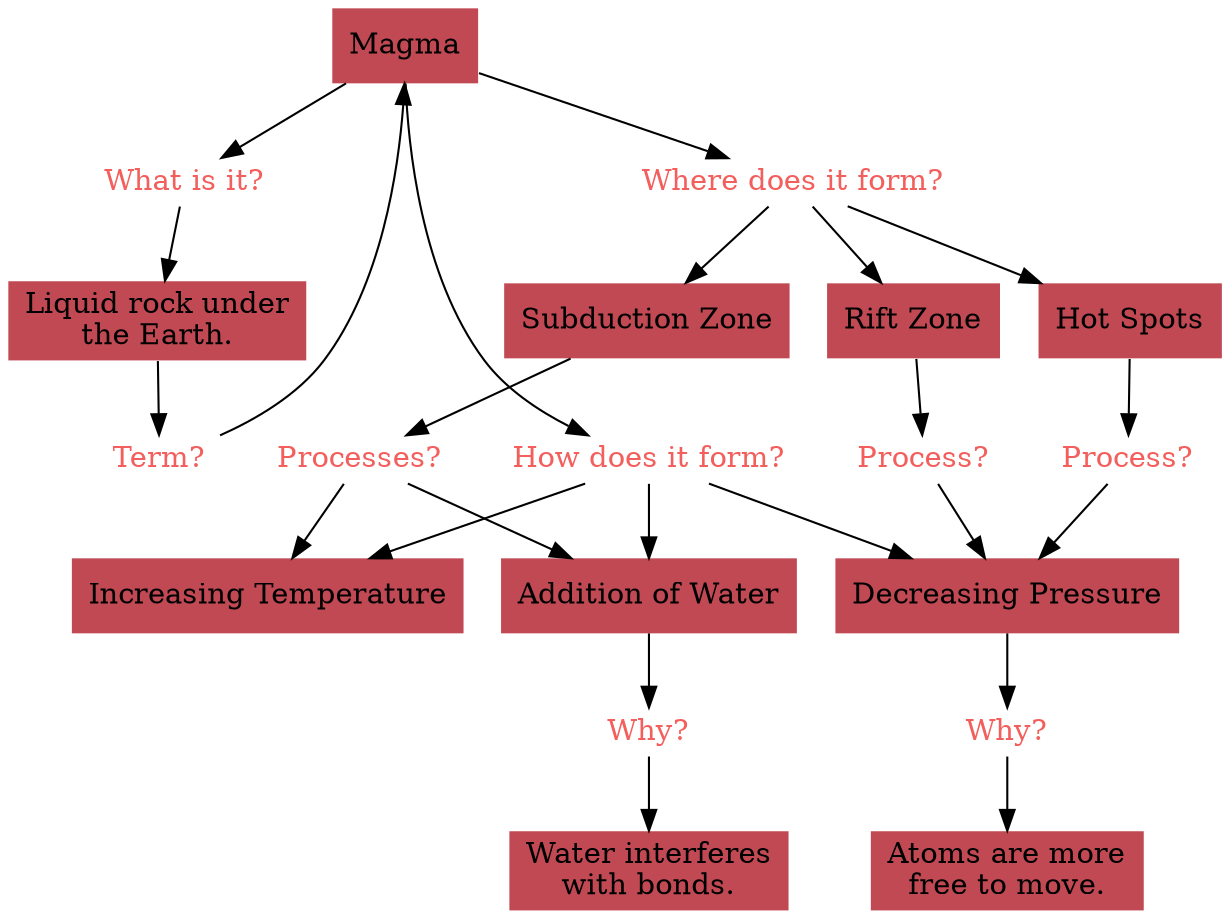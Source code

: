 digraph G {
    rankdir=TB;

    subgraph answers {
        node[shape=plaintext style=filled fillcolor="#C14953"]

        mag[label="Magma"]
        def[label="Liquid rock under\nthe Earth."]

        temp[label="Increasing Temperature"]
        pres[label="Decreasing Pressure"]
        wat[label="Addition of Water"]

        preswhy[label="Atoms are more\nfree to move."]
        watwhy[label="Water interferes\nwith bonds."]
        
        hot[label="Hot Spots"]
        rift[label="Rift Zone"]
        sub[label="Subduction Zone"]
    }

    subgraph questions {
        node[shape=none fontcolor="#F25F5C" height=0.1]
        qwhat[label="What is it?"]
        qterm[label="Term?"]
        qhow[label="How does it form?"]
        qwhere[label="Where does it form?"]
        
        qwhy1[label="Why?"]
        qwhy2[label="Why?"]
        
        qhotproc[label="Process?"]
        qriftproc[label="Process?"]
        qsubproc[label="Processes?"]
        
    }
    
    mag -> qwhat -> def
    def -> qterm -> mag
    mag -> qhow -> temp
    qhow -> pres
    qhow -> wat
    pres -> qwhy1 -> preswhy
    wat -> qwhy2 -> watwhy
    mag -> qwhere -> hot
    qwhere -> rift
    qwhere -> sub
    
    hot -> qhotproc -> pres
    rift -> qriftproc -> pres
    
    sub -> qsubproc -> temp
    qsubproc -> wat
}